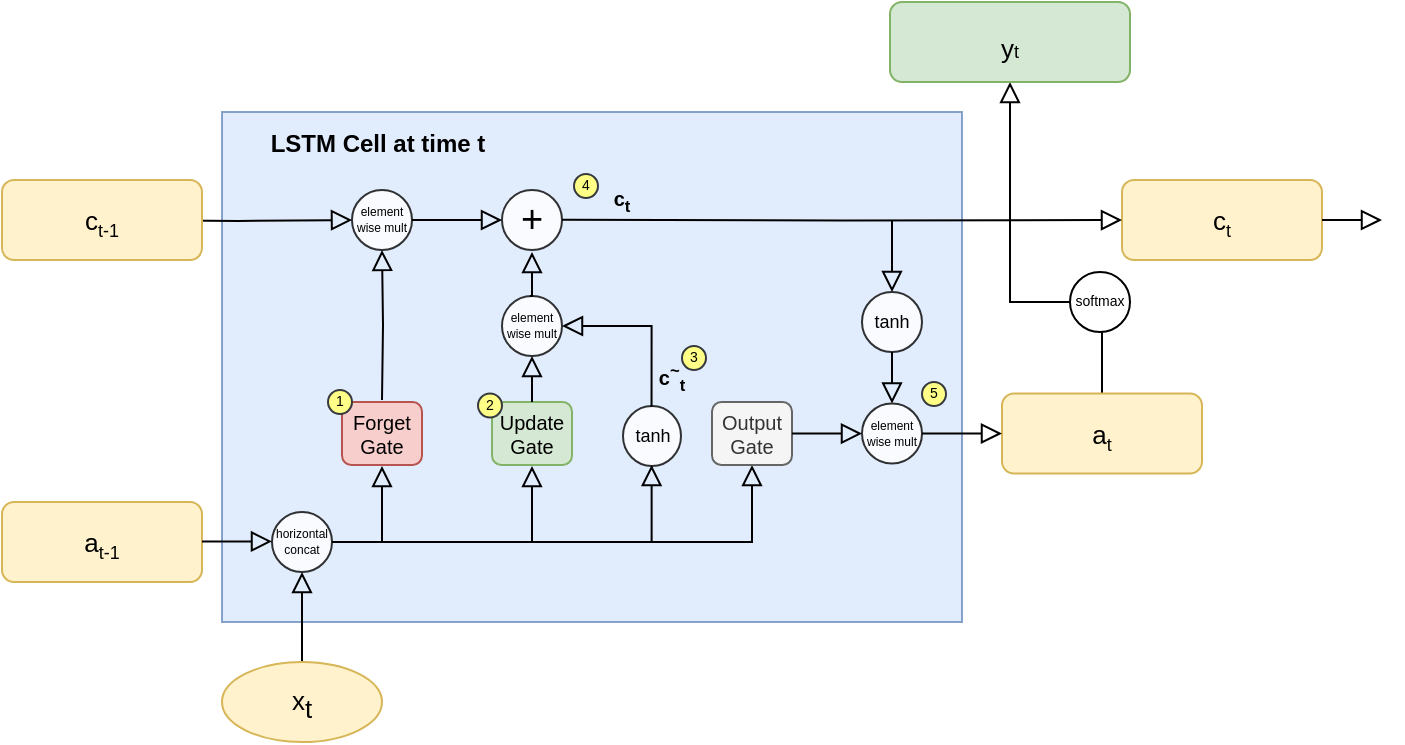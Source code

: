 <mxfile version="14.3.0" type="github">
  <diagram id="C5RBs43oDa-KdzZeNtuy" name="Page-1">
    <mxGraphModel dx="539" dy="284" grid="1" gridSize="10" guides="1" tooltips="1" connect="1" arrows="1" fold="1" page="1" pageScale="1" pageWidth="1200" pageHeight="1600" math="0" shadow="0">
      <root>
        <mxCell id="WIyWlLk6GJQsqaUBKTNV-0" />
        <mxCell id="WIyWlLk6GJQsqaUBKTNV-1" parent="WIyWlLk6GJQsqaUBKTNV-0" />
        <mxCell id="ex4HvLvLIqIpn8oxMdCi-33" value="" style="rounded=0;whiteSpace=wrap;html=1;fillColor=#dae8fc;strokeColor=#6c8ebf;opacity=80;" parent="WIyWlLk6GJQsqaUBKTNV-1" vertex="1">
          <mxGeometry x="200" y="245" width="370" height="255" as="geometry" />
        </mxCell>
        <mxCell id="WIyWlLk6GJQsqaUBKTNV-3" value="&lt;font style=&quot;font-size: 13px&quot;&gt;c&lt;/font&gt;&lt;sub style=&quot;font-size: 9px ; line-height: 0%&quot;&gt;&lt;font style=&quot;font-size: 9px&quot;&gt;t&lt;/font&gt;&lt;br&gt;&lt;/sub&gt;" style="rounded=1;whiteSpace=wrap;html=1;fontSize=12;glass=0;strokeWidth=1;shadow=0;fillColor=#fff2cc;strokeColor=#d6b656;" parent="WIyWlLk6GJQsqaUBKTNV-1" vertex="1">
          <mxGeometry x="650" y="279" width="100" height="40" as="geometry" />
        </mxCell>
        <mxCell id="WIyWlLk6GJQsqaUBKTNV-8" value="" style="rounded=0;html=1;jettySize=auto;orthogonalLoop=1;fontSize=11;endArrow=block;endFill=0;endSize=8;strokeWidth=1;shadow=0;labelBackgroundColor=none;edgeStyle=orthogonalEdgeStyle;exitX=0.5;exitY=0;exitDx=0;exitDy=0;" parent="WIyWlLk6GJQsqaUBKTNV-1" source="ex4HvLvLIqIpn8oxMdCi-1" target="B-08WSCpwrqyUX_3N54v-30" edge="1">
          <mxGeometry x="0.333" y="20" relative="1" as="geometry">
            <mxPoint as="offset" />
            <mxPoint x="240" y="409.03" as="sourcePoint" />
            <mxPoint x="240" y="480" as="targetPoint" />
            <Array as="points" />
          </mxGeometry>
        </mxCell>
        <mxCell id="ex4HvLvLIqIpn8oxMdCi-0" value="" style="rounded=0;html=1;jettySize=auto;orthogonalLoop=1;fontSize=11;endArrow=block;endFill=0;endSize=8;strokeWidth=1;shadow=0;labelBackgroundColor=none;edgeStyle=orthogonalEdgeStyle;exitX=1;exitY=0.5;exitDx=0;exitDy=0;entryX=0;entryY=0.5;entryDx=0;entryDy=0;" parent="WIyWlLk6GJQsqaUBKTNV-1" source="B-08WSCpwrqyUX_3N54v-11" target="B-08WSCpwrqyUX_3N54v-19" edge="1">
          <mxGeometry x="0.333" y="20" relative="1" as="geometry">
            <mxPoint as="offset" />
            <mxPoint x="385" y="299.0" as="sourcePoint" />
            <mxPoint x="500" y="299" as="targetPoint" />
            <Array as="points" />
          </mxGeometry>
        </mxCell>
        <mxCell id="ex4HvLvLIqIpn8oxMdCi-1" value="&lt;font style=&quot;line-height: 0%&quot;&gt;&lt;span style=&quot;font-size: 13px&quot;&gt;x&lt;/span&gt;&lt;sub&gt;&lt;span style=&quot;font-size: 13px&quot;&gt;t&lt;/span&gt;&lt;br&gt;&lt;/sub&gt;&lt;/font&gt;" style="ellipse;whiteSpace=wrap;html=1;fillColor=#fff2cc;strokeColor=#d6b656;" parent="WIyWlLk6GJQsqaUBKTNV-1" vertex="1">
          <mxGeometry x="200" y="520" width="80" height="40" as="geometry" />
        </mxCell>
        <mxCell id="ex4HvLvLIqIpn8oxMdCi-2" value="" style="rounded=0;html=1;jettySize=auto;orthogonalLoop=1;fontSize=11;endArrow=block;endFill=0;endSize=8;strokeWidth=1;shadow=0;labelBackgroundColor=none;edgeStyle=orthogonalEdgeStyle;exitX=0.5;exitY=0;exitDx=0;exitDy=0;entryX=0.5;entryY=1;entryDx=0;entryDy=0;" parent="WIyWlLk6GJQsqaUBKTNV-1" source="B-08WSCpwrqyUX_3N54v-32" target="ex4HvLvLIqIpn8oxMdCi-3" edge="1">
          <mxGeometry x="0.333" y="20" relative="1" as="geometry">
            <mxPoint as="offset" />
            <mxPoint x="343.0" y="232" as="sourcePoint" />
            <mxPoint x="650" y="260" as="targetPoint" />
            <Array as="points">
              <mxPoint x="640" y="340" />
              <mxPoint x="594" y="340" />
            </Array>
          </mxGeometry>
        </mxCell>
        <mxCell id="ex4HvLvLIqIpn8oxMdCi-3" value="&lt;sub style=&quot;line-height: 0%&quot;&gt;&lt;font style=&quot;font-size: 13px&quot;&gt;y&lt;/font&gt;&lt;font style=&quot;font-size: 9px&quot;&gt;t&lt;/font&gt;&lt;br&gt;&lt;/sub&gt;" style="rounded=1;whiteSpace=wrap;html=1;fontSize=12;glass=0;strokeWidth=1;shadow=0;fillColor=#d5e8d4;strokeColor=#82b366;" parent="WIyWlLk6GJQsqaUBKTNV-1" vertex="1">
          <mxGeometry x="534" y="190" width="120" height="40" as="geometry" />
        </mxCell>
        <mxCell id="ex4HvLvLIqIpn8oxMdCi-34" value="&lt;font style=&quot;font-size: 13px&quot;&gt;a&lt;/font&gt;&lt;sub style=&quot;font-size: 9px ; line-height: 0%&quot;&gt;&lt;font style=&quot;font-size: 9px&quot;&gt;t-1&lt;/font&gt;&lt;br&gt;&lt;/sub&gt;" style="rounded=1;whiteSpace=wrap;html=1;fontSize=12;glass=0;strokeWidth=1;shadow=0;fillColor=#fff2cc;strokeColor=#d6b656;" parent="WIyWlLk6GJQsqaUBKTNV-1" vertex="1">
          <mxGeometry x="90" y="440" width="100" height="40" as="geometry" />
        </mxCell>
        <mxCell id="ex4HvLvLIqIpn8oxMdCi-35" value="" style="edgeStyle=orthogonalEdgeStyle;rounded=0;html=1;jettySize=auto;orthogonalLoop=1;fontSize=11;endArrow=block;endFill=0;endSize=8;strokeWidth=1;shadow=0;labelBackgroundColor=none;exitX=1;exitY=0.5;exitDx=0;exitDy=0;entryX=0;entryY=0.5;entryDx=0;entryDy=0;" parent="WIyWlLk6GJQsqaUBKTNV-1" target="B-08WSCpwrqyUX_3N54v-11" edge="1">
          <mxGeometry y="10" relative="1" as="geometry">
            <mxPoint as="offset" />
            <mxPoint x="150" y="299" as="sourcePoint" />
            <mxPoint x="270" y="299" as="targetPoint" />
            <Array as="points" />
          </mxGeometry>
        </mxCell>
        <mxCell id="ex4HvLvLIqIpn8oxMdCi-37" value="LSTM Cell at time t" style="text;html=1;strokeColor=none;fillColor=none;align=center;verticalAlign=middle;whiteSpace=wrap;rounded=0;opacity=80;fontStyle=1" parent="WIyWlLk6GJQsqaUBKTNV-1" vertex="1">
          <mxGeometry x="218" y="251" width="120" height="20" as="geometry" />
        </mxCell>
        <mxCell id="ex4HvLvLIqIpn8oxMdCi-40" value="" style="rounded=0;html=1;jettySize=auto;orthogonalLoop=1;fontSize=11;endArrow=block;endFill=0;endSize=8;strokeWidth=1;shadow=0;labelBackgroundColor=none;edgeStyle=orthogonalEdgeStyle;exitX=1;exitY=0.5;exitDx=0;exitDy=0;" parent="WIyWlLk6GJQsqaUBKTNV-1" edge="1" source="WIyWlLk6GJQsqaUBKTNV-3">
          <mxGeometry x="0.333" y="20" relative="1" as="geometry">
            <mxPoint as="offset" />
            <mxPoint x="710.0" y="298.5" as="sourcePoint" />
            <mxPoint x="780" y="299" as="targetPoint" />
            <Array as="points" />
          </mxGeometry>
        </mxCell>
        <mxCell id="B-08WSCpwrqyUX_3N54v-0" value="&lt;font style=&quot;font-size: 13px&quot;&gt;c&lt;/font&gt;&lt;sub style=&quot;font-size: 9px ; line-height: 0%&quot;&gt;&lt;font style=&quot;font-size: 9px&quot;&gt;t-1&lt;/font&gt;&lt;br&gt;&lt;/sub&gt;" style="rounded=1;whiteSpace=wrap;html=1;fontSize=12;glass=0;strokeWidth=1;shadow=0;fillColor=#fff2cc;strokeColor=#d6b656;" vertex="1" parent="WIyWlLk6GJQsqaUBKTNV-1">
          <mxGeometry x="90" y="279" width="100" height="40" as="geometry" />
        </mxCell>
        <mxCell id="B-08WSCpwrqyUX_3N54v-1" value="" style="edgeStyle=orthogonalEdgeStyle;rounded=0;html=1;jettySize=auto;orthogonalLoop=1;fontSize=11;endArrow=block;endFill=0;endSize=8;strokeWidth=1;shadow=0;labelBackgroundColor=none;entryX=0.5;entryY=1;entryDx=0;entryDy=0;exitX=1;exitY=0.5;exitDx=0;exitDy=0;" edge="1" parent="WIyWlLk6GJQsqaUBKTNV-1" source="B-08WSCpwrqyUX_3N54v-30" target="B-08WSCpwrqyUX_3N54v-27">
          <mxGeometry y="10" relative="1" as="geometry">
            <mxPoint as="offset" />
            <mxPoint x="260" y="460" as="sourcePoint" />
            <mxPoint x="600" y="460" as="targetPoint" />
            <Array as="points" />
          </mxGeometry>
        </mxCell>
        <mxCell id="B-08WSCpwrqyUX_3N54v-2" value="" style="rounded=0;html=1;jettySize=auto;orthogonalLoop=1;fontSize=11;endArrow=block;endFill=0;endSize=8;strokeWidth=1;shadow=0;labelBackgroundColor=none;edgeStyle=orthogonalEdgeStyle;exitX=0.5;exitY=0;exitDx=0;exitDy=0;" edge="1" parent="WIyWlLk6GJQsqaUBKTNV-1">
          <mxGeometry x="0.333" y="20" relative="1" as="geometry">
            <mxPoint as="offset" />
            <mxPoint x="280" y="460" as="sourcePoint" />
            <mxPoint x="280" y="422" as="targetPoint" />
            <Array as="points">
              <mxPoint x="280" y="422" />
            </Array>
          </mxGeometry>
        </mxCell>
        <mxCell id="B-08WSCpwrqyUX_3N54v-3" value="Forget Gate" style="rounded=1;whiteSpace=wrap;html=1;fillColor=#f8cecc;strokeColor=#b85450;fontSize=10;" vertex="1" parent="WIyWlLk6GJQsqaUBKTNV-1">
          <mxGeometry x="260" y="390" width="40" height="31.5" as="geometry" />
        </mxCell>
        <mxCell id="B-08WSCpwrqyUX_3N54v-5" value="" style="rounded=0;html=1;jettySize=auto;orthogonalLoop=1;fontSize=11;endArrow=block;endFill=0;endSize=8;strokeWidth=1;shadow=0;labelBackgroundColor=none;edgeStyle=orthogonalEdgeStyle;exitX=0.5;exitY=0;exitDx=0;exitDy=0;" edge="1" parent="WIyWlLk6GJQsqaUBKTNV-1">
          <mxGeometry x="0.333" y="20" relative="1" as="geometry">
            <mxPoint as="offset" />
            <mxPoint x="355" y="460" as="sourcePoint" />
            <mxPoint x="355" y="422" as="targetPoint" />
            <Array as="points">
              <mxPoint x="355" y="422" />
            </Array>
          </mxGeometry>
        </mxCell>
        <mxCell id="B-08WSCpwrqyUX_3N54v-6" value="Update&lt;br style=&quot;font-size: 10px;&quot;&gt;Gate" style="rounded=1;whiteSpace=wrap;html=1;fillColor=#d5e8d4;strokeColor=#82b366;fontSize=10;" vertex="1" parent="WIyWlLk6GJQsqaUBKTNV-1">
          <mxGeometry x="335" y="390" width="40" height="31.5" as="geometry" />
        </mxCell>
        <mxCell id="B-08WSCpwrqyUX_3N54v-10" value="" style="rounded=0;html=1;jettySize=auto;orthogonalLoop=1;fontSize=11;endArrow=block;endFill=0;endSize=8;strokeWidth=1;shadow=0;labelBackgroundColor=none;edgeStyle=orthogonalEdgeStyle;entryX=0.5;entryY=1;entryDx=0;entryDy=0;" edge="1" parent="WIyWlLk6GJQsqaUBKTNV-1" target="B-08WSCpwrqyUX_3N54v-11">
          <mxGeometry x="0.333" y="20" relative="1" as="geometry">
            <mxPoint as="offset" />
            <mxPoint x="280" y="389" as="sourcePoint" />
            <mxPoint x="279.8" y="361" as="targetPoint" />
            <Array as="points" />
          </mxGeometry>
        </mxCell>
        <mxCell id="B-08WSCpwrqyUX_3N54v-11" value="element wise mult" style="ellipse;whiteSpace=wrap;html=1;aspect=fixed;opacity=80;fontSize=6;" vertex="1" parent="WIyWlLk6GJQsqaUBKTNV-1">
          <mxGeometry x="265" y="284" width="30" height="30" as="geometry" />
        </mxCell>
        <mxCell id="B-08WSCpwrqyUX_3N54v-12" value="tanh" style="ellipse;whiteSpace=wrap;html=1;aspect=fixed;opacity=80;fontSize=9;direction=south;" vertex="1" parent="WIyWlLk6GJQsqaUBKTNV-1">
          <mxGeometry x="400.5" y="392" width="29" height="30" as="geometry" />
        </mxCell>
        <mxCell id="B-08WSCpwrqyUX_3N54v-13" value="" style="rounded=0;html=1;jettySize=auto;orthogonalLoop=1;fontSize=11;endArrow=block;endFill=0;endSize=8;strokeWidth=1;shadow=0;labelBackgroundColor=none;edgeStyle=orthogonalEdgeStyle;exitX=0.5;exitY=0;exitDx=0;exitDy=0;" edge="1" parent="WIyWlLk6GJQsqaUBKTNV-1">
          <mxGeometry x="0.333" y="20" relative="1" as="geometry">
            <mxPoint as="offset" />
            <mxPoint x="414.83" y="459.5" as="sourcePoint" />
            <mxPoint x="414.83" y="421.5" as="targetPoint" />
            <Array as="points">
              <mxPoint x="414.83" y="421.5" />
            </Array>
          </mxGeometry>
        </mxCell>
        <mxCell id="B-08WSCpwrqyUX_3N54v-14" value="" style="rounded=0;html=1;jettySize=auto;orthogonalLoop=1;fontSize=11;endArrow=block;endFill=0;endSize=8;strokeWidth=1;shadow=0;labelBackgroundColor=none;edgeStyle=orthogonalEdgeStyle;exitX=0.5;exitY=0;exitDx=0;exitDy=0;entryX=1;entryY=0.5;entryDx=0;entryDy=0;" edge="1" parent="WIyWlLk6GJQsqaUBKTNV-1" target="B-08WSCpwrqyUX_3N54v-16">
          <mxGeometry x="0.333" y="20" relative="1" as="geometry">
            <mxPoint as="offset" />
            <mxPoint x="414.77" y="392.5" as="sourcePoint" />
            <mxPoint x="414.77" y="354.5" as="targetPoint" />
            <Array as="points">
              <mxPoint x="415" y="352" />
            </Array>
          </mxGeometry>
        </mxCell>
        <mxCell id="B-08WSCpwrqyUX_3N54v-15" value="c&lt;sup&gt;~&lt;/sup&gt;&lt;sub&gt;t&lt;/sub&gt;" style="text;html=1;strokeColor=none;fillColor=none;align=center;verticalAlign=middle;whiteSpace=wrap;rounded=0;fontSize=10;fontStyle=1" vertex="1" parent="WIyWlLk6GJQsqaUBKTNV-1">
          <mxGeometry x="405" y="367" width="40" height="20" as="geometry" />
        </mxCell>
        <mxCell id="B-08WSCpwrqyUX_3N54v-16" value="element wise mult" style="ellipse;whiteSpace=wrap;html=1;aspect=fixed;opacity=80;fontSize=6;" vertex="1" parent="WIyWlLk6GJQsqaUBKTNV-1">
          <mxGeometry x="340" y="337" width="30" height="30" as="geometry" />
        </mxCell>
        <mxCell id="B-08WSCpwrqyUX_3N54v-17" value="" style="rounded=0;html=1;jettySize=auto;orthogonalLoop=1;fontSize=11;endArrow=block;endFill=0;endSize=8;strokeWidth=1;shadow=0;labelBackgroundColor=none;edgeStyle=orthogonalEdgeStyle;entryX=0.5;entryY=1;entryDx=0;entryDy=0;" edge="1" parent="WIyWlLk6GJQsqaUBKTNV-1" target="B-08WSCpwrqyUX_3N54v-16">
          <mxGeometry x="0.333" y="20" relative="1" as="geometry">
            <mxPoint as="offset" />
            <mxPoint x="355" y="390" as="sourcePoint" />
            <mxPoint x="365" y="432" as="targetPoint" />
            <Array as="points">
              <mxPoint x="355" y="390" />
            </Array>
          </mxGeometry>
        </mxCell>
        <mxCell id="B-08WSCpwrqyUX_3N54v-18" value="" style="rounded=0;html=1;jettySize=auto;orthogonalLoop=1;fontSize=11;endArrow=block;endFill=0;endSize=8;strokeWidth=1;shadow=0;labelBackgroundColor=none;edgeStyle=orthogonalEdgeStyle;exitX=0.5;exitY=0;exitDx=0;exitDy=0;" edge="1" parent="WIyWlLk6GJQsqaUBKTNV-1">
          <mxGeometry x="0.333" y="20" relative="1" as="geometry">
            <mxPoint as="offset" />
            <mxPoint x="354" y="337" as="sourcePoint" />
            <mxPoint x="355" y="315" as="targetPoint" />
            <Array as="points" />
          </mxGeometry>
        </mxCell>
        <mxCell id="B-08WSCpwrqyUX_3N54v-19" value="+" style="ellipse;whiteSpace=wrap;html=1;aspect=fixed;opacity=80;fontSize=19;" vertex="1" parent="WIyWlLk6GJQsqaUBKTNV-1">
          <mxGeometry x="340" y="284" width="30" height="30" as="geometry" />
        </mxCell>
        <mxCell id="B-08WSCpwrqyUX_3N54v-20" value="" style="rounded=0;html=1;jettySize=auto;orthogonalLoop=1;fontSize=11;endArrow=block;endFill=0;endSize=8;strokeWidth=1;shadow=0;labelBackgroundColor=none;edgeStyle=orthogonalEdgeStyle;exitX=1;exitY=0.5;exitDx=0;exitDy=0;entryX=0;entryY=0.5;entryDx=0;entryDy=0;" edge="1" parent="WIyWlLk6GJQsqaUBKTNV-1" target="WIyWlLk6GJQsqaUBKTNV-3">
          <mxGeometry x="0.333" y="20" relative="1" as="geometry">
            <mxPoint as="offset" />
            <mxPoint x="370" y="298.83" as="sourcePoint" />
            <mxPoint x="415" y="298.83" as="targetPoint" />
            <Array as="points" />
          </mxGeometry>
        </mxCell>
        <mxCell id="B-08WSCpwrqyUX_3N54v-21" value="c&lt;sub&gt;t&lt;/sub&gt;" style="text;html=1;strokeColor=none;fillColor=none;align=center;verticalAlign=middle;whiteSpace=wrap;rounded=0;fontSize=10;fontStyle=1" vertex="1" parent="WIyWlLk6GJQsqaUBKTNV-1">
          <mxGeometry x="380" y="279" width="40" height="20" as="geometry" />
        </mxCell>
        <mxCell id="B-08WSCpwrqyUX_3N54v-22" value="" style="rounded=0;html=1;jettySize=auto;orthogonalLoop=1;fontSize=11;endArrow=block;endFill=0;endSize=8;strokeWidth=1;shadow=0;labelBackgroundColor=none;edgeStyle=orthogonalEdgeStyle;entryX=0;entryY=0.5;entryDx=0;entryDy=0;" edge="1" parent="WIyWlLk6GJQsqaUBKTNV-1" target="B-08WSCpwrqyUX_3N54v-23">
          <mxGeometry x="0.333" y="20" relative="1" as="geometry">
            <mxPoint as="offset" />
            <mxPoint x="535" y="299" as="sourcePoint" />
            <mxPoint x="535" y="329" as="targetPoint" />
            <Array as="points" />
          </mxGeometry>
        </mxCell>
        <mxCell id="B-08WSCpwrqyUX_3N54v-23" value="tanh" style="ellipse;whiteSpace=wrap;html=1;aspect=fixed;opacity=80;fontSize=9;direction=south;" vertex="1" parent="WIyWlLk6GJQsqaUBKTNV-1">
          <mxGeometry x="520" y="335" width="30" height="30" as="geometry" />
        </mxCell>
        <mxCell id="B-08WSCpwrqyUX_3N54v-24" value="element wise mult" style="ellipse;whiteSpace=wrap;html=1;aspect=fixed;opacity=80;fontSize=6;" vertex="1" parent="WIyWlLk6GJQsqaUBKTNV-1">
          <mxGeometry x="520" y="390.75" width="30" height="30" as="geometry" />
        </mxCell>
        <mxCell id="B-08WSCpwrqyUX_3N54v-25" value="" style="rounded=0;html=1;jettySize=auto;orthogonalLoop=1;fontSize=11;endArrow=block;endFill=0;endSize=8;strokeWidth=1;shadow=0;labelBackgroundColor=none;edgeStyle=orthogonalEdgeStyle;entryX=0.5;entryY=0;entryDx=0;entryDy=0;exitX=1;exitY=0.5;exitDx=0;exitDy=0;" edge="1" parent="WIyWlLk6GJQsqaUBKTNV-1" source="B-08WSCpwrqyUX_3N54v-23" target="B-08WSCpwrqyUX_3N54v-24">
          <mxGeometry x="0.333" y="20" relative="1" as="geometry">
            <mxPoint as="offset" />
            <mxPoint x="545" y="309" as="sourcePoint" />
            <mxPoint x="545" y="349" as="targetPoint" />
            <Array as="points">
              <mxPoint x="535" y="379" />
              <mxPoint x="535" y="379" />
            </Array>
          </mxGeometry>
        </mxCell>
        <mxCell id="B-08WSCpwrqyUX_3N54v-27" value="Output&lt;br style=&quot;font-size: 10px&quot;&gt;Gate" style="rounded=1;whiteSpace=wrap;html=1;fillColor=#f5f5f5;strokeColor=#666666;fontSize=10;fontColor=#333333;" vertex="1" parent="WIyWlLk6GJQsqaUBKTNV-1">
          <mxGeometry x="445" y="390" width="40" height="31.5" as="geometry" />
        </mxCell>
        <mxCell id="B-08WSCpwrqyUX_3N54v-28" value="" style="rounded=0;html=1;jettySize=auto;orthogonalLoop=1;fontSize=11;endArrow=block;endFill=0;endSize=8;strokeWidth=1;shadow=0;labelBackgroundColor=none;edgeStyle=orthogonalEdgeStyle;entryX=0;entryY=0.5;entryDx=0;entryDy=0;exitX=1;exitY=0.5;exitDx=0;exitDy=0;" edge="1" parent="WIyWlLk6GJQsqaUBKTNV-1" source="B-08WSCpwrqyUX_3N54v-27" target="B-08WSCpwrqyUX_3N54v-24">
          <mxGeometry x="0.333" y="20" relative="1" as="geometry">
            <mxPoint as="offset" />
            <mxPoint x="545" y="375" as="sourcePoint" />
            <mxPoint x="545" y="404" as="targetPoint" />
            <Array as="points">
              <mxPoint x="520" y="406" />
            </Array>
          </mxGeometry>
        </mxCell>
        <mxCell id="B-08WSCpwrqyUX_3N54v-29" value="" style="edgeStyle=orthogonalEdgeStyle;rounded=0;html=1;jettySize=auto;orthogonalLoop=1;fontSize=11;endArrow=block;endFill=0;endSize=8;strokeWidth=1;shadow=0;labelBackgroundColor=none;exitX=1;exitY=0.5;exitDx=0;exitDy=0;entryX=0;entryY=0.5;entryDx=0;entryDy=0;" edge="1" parent="WIyWlLk6GJQsqaUBKTNV-1" target="B-08WSCpwrqyUX_3N54v-30">
          <mxGeometry y="10" relative="1" as="geometry">
            <mxPoint as="offset" />
            <mxPoint x="190" y="459.71" as="sourcePoint" />
            <mxPoint x="230" y="460" as="targetPoint" />
            <Array as="points" />
          </mxGeometry>
        </mxCell>
        <mxCell id="B-08WSCpwrqyUX_3N54v-30" value="horizontal concat" style="ellipse;whiteSpace=wrap;html=1;aspect=fixed;opacity=80;fontSize=6;" vertex="1" parent="WIyWlLk6GJQsqaUBKTNV-1">
          <mxGeometry x="225" y="445" width="30" height="30" as="geometry" />
        </mxCell>
        <mxCell id="B-08WSCpwrqyUX_3N54v-32" value="&lt;font style=&quot;font-size: 13px&quot;&gt;a&lt;/font&gt;&lt;sub style=&quot;font-size: 9px ; line-height: 0%&quot;&gt;&lt;font style=&quot;font-size: 9px&quot;&gt;t&lt;/font&gt;&lt;br&gt;&lt;/sub&gt;" style="rounded=1;whiteSpace=wrap;html=1;fontSize=12;glass=0;strokeWidth=1;shadow=0;fillColor=#fff2cc;strokeColor=#d6b656;" vertex="1" parent="WIyWlLk6GJQsqaUBKTNV-1">
          <mxGeometry x="590" y="385.75" width="100" height="40" as="geometry" />
        </mxCell>
        <mxCell id="B-08WSCpwrqyUX_3N54v-33" value="" style="rounded=0;html=1;jettySize=auto;orthogonalLoop=1;fontSize=11;endArrow=block;endFill=0;endSize=8;strokeWidth=1;shadow=0;labelBackgroundColor=none;edgeStyle=orthogonalEdgeStyle;entryX=0;entryY=0.5;entryDx=0;entryDy=0;exitX=1;exitY=0.5;exitDx=0;exitDy=0;" edge="1" parent="WIyWlLk6GJQsqaUBKTNV-1" source="B-08WSCpwrqyUX_3N54v-24" target="B-08WSCpwrqyUX_3N54v-32">
          <mxGeometry x="0.333" y="20" relative="1" as="geometry">
            <mxPoint as="offset" />
            <mxPoint x="545" y="309" as="sourcePoint" />
            <mxPoint x="545" y="345" as="targetPoint" />
            <Array as="points" />
          </mxGeometry>
        </mxCell>
        <mxCell id="B-08WSCpwrqyUX_3N54v-34" value="&lt;font style=&quot;font-size: 7px;&quot;&gt;softmax&lt;/font&gt;" style="ellipse;whiteSpace=wrap;html=1;aspect=fixed;fontSize=7;" vertex="1" parent="WIyWlLk6GJQsqaUBKTNV-1">
          <mxGeometry x="624" y="325" width="30" height="30" as="geometry" />
        </mxCell>
        <mxCell id="B-08WSCpwrqyUX_3N54v-35" value="&lt;font style=&quot;font-size: 7px&quot;&gt;1&lt;/font&gt;" style="ellipse;whiteSpace=wrap;html=1;aspect=fixed;fontSize=7;fillColor=#ffff88;strokeColor=#36393d;" vertex="1" parent="WIyWlLk6GJQsqaUBKTNV-1">
          <mxGeometry x="253" y="384" width="12" height="12" as="geometry" />
        </mxCell>
        <mxCell id="B-08WSCpwrqyUX_3N54v-36" value="&lt;font style=&quot;font-size: 7px&quot;&gt;2&lt;/font&gt;" style="ellipse;whiteSpace=wrap;html=1;aspect=fixed;fontSize=7;fillColor=#ffff88;strokeColor=#36393d;" vertex="1" parent="WIyWlLk6GJQsqaUBKTNV-1">
          <mxGeometry x="328" y="385.75" width="12" height="12" as="geometry" />
        </mxCell>
        <mxCell id="B-08WSCpwrqyUX_3N54v-37" value="&lt;font style=&quot;font-size: 7px&quot;&gt;3&lt;/font&gt;" style="ellipse;whiteSpace=wrap;html=1;aspect=fixed;fontSize=7;fillColor=#ffff88;strokeColor=#36393d;" vertex="1" parent="WIyWlLk6GJQsqaUBKTNV-1">
          <mxGeometry x="430" y="362" width="12" height="12" as="geometry" />
        </mxCell>
        <mxCell id="B-08WSCpwrqyUX_3N54v-38" value="&lt;font style=&quot;font-size: 7px&quot;&gt;4&lt;/font&gt;" style="ellipse;whiteSpace=wrap;html=1;aspect=fixed;fontSize=7;fillColor=#ffff88;strokeColor=#36393d;" vertex="1" parent="WIyWlLk6GJQsqaUBKTNV-1">
          <mxGeometry x="376" y="276" width="12" height="12" as="geometry" />
        </mxCell>
        <mxCell id="B-08WSCpwrqyUX_3N54v-39" value="&lt;font style=&quot;font-size: 7px&quot;&gt;5&lt;/font&gt;" style="ellipse;whiteSpace=wrap;html=1;aspect=fixed;fontSize=7;fillColor=#ffff88;strokeColor=#36393d;" vertex="1" parent="WIyWlLk6GJQsqaUBKTNV-1">
          <mxGeometry x="550" y="380" width="12" height="12" as="geometry" />
        </mxCell>
      </root>
    </mxGraphModel>
  </diagram>
</mxfile>

